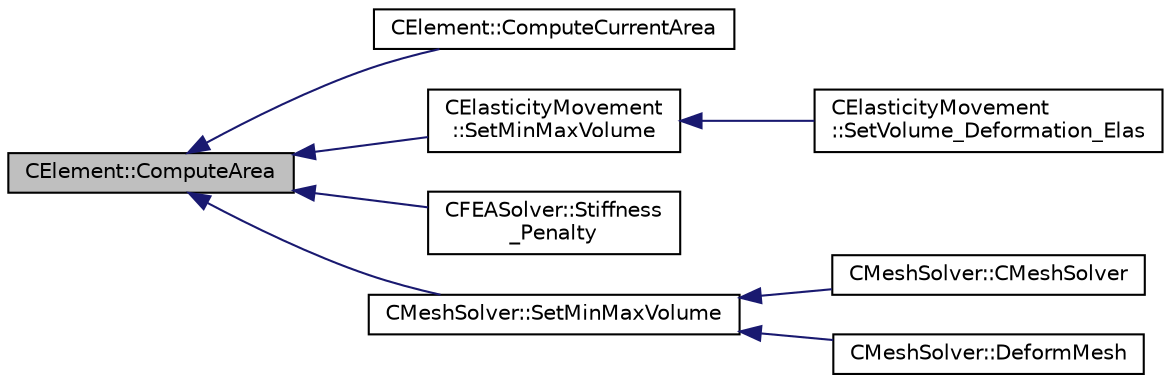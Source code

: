 digraph "CElement::ComputeArea"
{
  edge [fontname="Helvetica",fontsize="10",labelfontname="Helvetica",labelfontsize="10"];
  node [fontname="Helvetica",fontsize="10",shape=record];
  rankdir="LR";
  Node77 [label="CElement::ComputeArea",height=0.2,width=0.4,color="black", fillcolor="grey75", style="filled", fontcolor="black"];
  Node77 -> Node78 [dir="back",color="midnightblue",fontsize="10",style="solid",fontname="Helvetica"];
  Node78 [label="CElement::ComputeCurrentArea",height=0.2,width=0.4,color="black", fillcolor="white", style="filled",URL="$class_c_element.html#a77020a35b79dff20392f7726c72d2147",tooltip="Compute the value of the area of the element in current coordinates (wrapper to ComputeArea(CURRENT))..."];
  Node77 -> Node79 [dir="back",color="midnightblue",fontsize="10",style="solid",fontname="Helvetica"];
  Node79 [label="CElasticityMovement\l::SetMinMaxVolume",height=0.2,width=0.4,color="black", fillcolor="white", style="filled",URL="$class_c_elasticity_movement.html#a9f86dfceeca25d359e374181c7388ad3",tooltip="Compute the min and max volume for the stiffness matrix for grid deformation. "];
  Node79 -> Node80 [dir="back",color="midnightblue",fontsize="10",style="solid",fontname="Helvetica"];
  Node80 [label="CElasticityMovement\l::SetVolume_Deformation_Elas",height=0.2,width=0.4,color="black", fillcolor="white", style="filled",URL="$class_c_elasticity_movement.html#a214b75ab52f6238cf321ec5834289b8e",tooltip="Grid deformation using the linear elasticity equations. "];
  Node77 -> Node81 [dir="back",color="midnightblue",fontsize="10",style="solid",fontname="Helvetica"];
  Node81 [label="CFEASolver::Stiffness\l_Penalty",height=0.2,width=0.4,color="black", fillcolor="white", style="filled",URL="$class_c_f_e_a_solver.html#a851693872b6b7849d52854fe9734ad85",tooltip="Compute the penalty due to the stiffness increase. "];
  Node77 -> Node82 [dir="back",color="midnightblue",fontsize="10",style="solid",fontname="Helvetica"];
  Node82 [label="CMeshSolver::SetMinMaxVolume",height=0.2,width=0.4,color="black", fillcolor="white", style="filled",URL="$class_c_mesh_solver.html#adf042699d3abf46135568ef991b7dd44",tooltip="Compute the min and max volume of the elements in the domain. "];
  Node82 -> Node83 [dir="back",color="midnightblue",fontsize="10",style="solid",fontname="Helvetica"];
  Node83 [label="CMeshSolver::CMeshSolver",height=0.2,width=0.4,color="black", fillcolor="white", style="filled",URL="$class_c_mesh_solver.html#a728930536c48c01f17b91808115fdb91",tooltip="Constructor of the class. "];
  Node82 -> Node84 [dir="back",color="midnightblue",fontsize="10",style="solid",fontname="Helvetica"];
  Node84 [label="CMeshSolver::DeformMesh",height=0.2,width=0.4,color="black", fillcolor="white", style="filled",URL="$class_c_mesh_solver.html#a9f95488da182ba844e5ea3cd0d613399",tooltip="Grid deformation using the linear elasticity equations. "];
}

